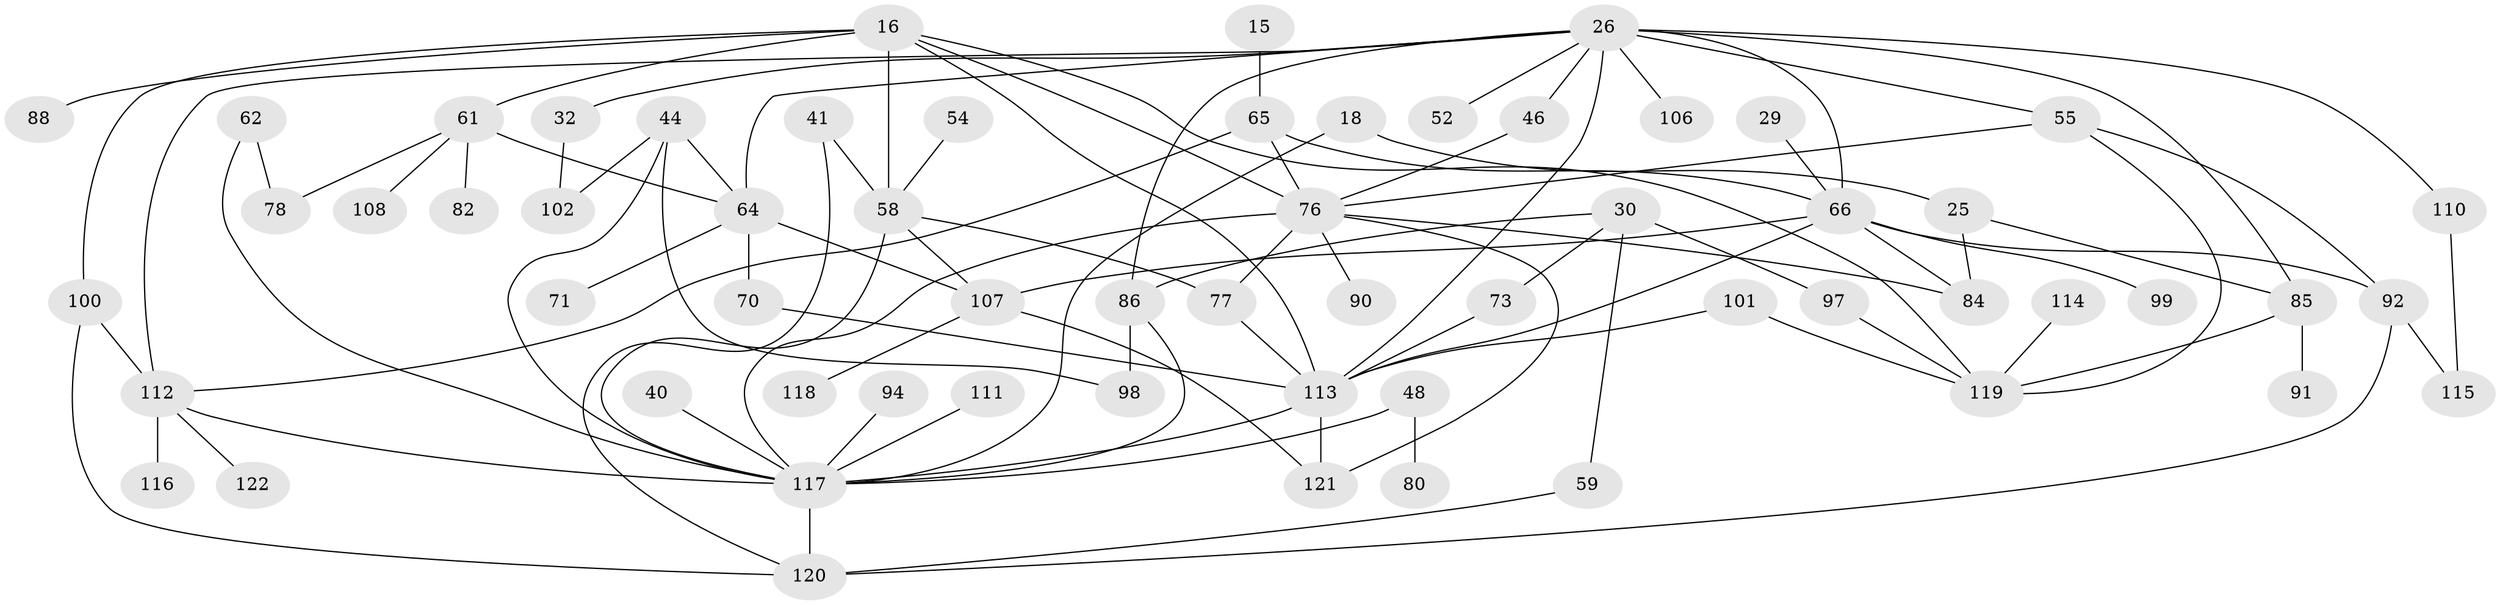 // original degree distribution, {6: 0.00819672131147541, 5: 0.06557377049180328, 4: 0.12295081967213115, 7: 0.03278688524590164, 3: 0.2540983606557377, 1: 0.22131147540983606, 12: 0.00819672131147541, 2: 0.2786885245901639, 8: 0.00819672131147541}
// Generated by graph-tools (version 1.1) at 2025/42/03/09/25 04:42:02]
// undirected, 61 vertices, 96 edges
graph export_dot {
graph [start="1"]
  node [color=gray90,style=filled];
  15;
  16;
  18;
  25 [super="+19"];
  26 [super="+10+17"];
  29;
  30;
  32;
  40;
  41;
  44;
  46 [super="+33"];
  48;
  52;
  54;
  55 [super="+11"];
  58 [super="+24+39"];
  59;
  61 [super="+51+27"];
  62;
  64 [super="+50"];
  65 [super="+2"];
  66 [super="+1+4"];
  70;
  71;
  73;
  76 [super="+72"];
  77 [super="+20"];
  78;
  80;
  82;
  84;
  85 [super="+34+49"];
  86 [super="+14"];
  88;
  90;
  91;
  92 [super="+87"];
  94;
  97;
  98;
  99;
  100 [super="+83+95"];
  101;
  102;
  106;
  107 [super="+68"];
  108;
  110;
  111;
  112 [super="+5+31+57"];
  113 [super="+13+56+74+105"];
  114;
  115;
  116;
  117 [super="+43+8+23+109"];
  118;
  119 [super="+104"];
  120 [super="+75"];
  121 [super="+93"];
  122;
  15 -- 65;
  16 -- 61 [weight=2];
  16 -- 88;
  16 -- 113 [weight=2];
  16 -- 76 [weight=2];
  16 -- 58 [weight=3];
  16 -- 100;
  16 -- 119;
  18 -- 25 [weight=2];
  18 -- 117 [weight=3];
  25 -- 84;
  25 -- 85;
  26 -- 85;
  26 -- 66 [weight=3];
  26 -- 32;
  26 -- 64 [weight=2];
  26 -- 106;
  26 -- 110;
  26 -- 112;
  26 -- 52;
  26 -- 55;
  26 -- 46;
  26 -- 113;
  26 -- 86;
  29 -- 66;
  30 -- 59;
  30 -- 73;
  30 -- 97;
  30 -- 86;
  32 -- 102;
  40 -- 117;
  41 -- 120;
  41 -- 58;
  44 -- 98;
  44 -- 102;
  44 -- 117;
  44 -- 64;
  46 -- 76;
  48 -- 80;
  48 -- 117;
  54 -- 58;
  55 -- 76;
  55 -- 119;
  55 -- 92;
  58 -- 77;
  58 -- 107;
  58 -- 117;
  59 -- 120;
  61 -- 78;
  61 -- 64;
  61 -- 82;
  61 -- 108;
  62 -- 78;
  62 -- 117;
  64 -- 70;
  64 -- 71;
  64 -- 107;
  65 -- 112;
  65 -- 66;
  65 -- 76;
  66 -- 84;
  66 -- 99;
  66 -- 92 [weight=2];
  66 -- 113;
  66 -- 107;
  70 -- 113;
  73 -- 113;
  76 -- 77;
  76 -- 84;
  76 -- 117;
  76 -- 90;
  76 -- 121;
  77 -- 113;
  85 -- 91;
  85 -- 119;
  86 -- 98;
  86 -- 117;
  92 -- 115;
  92 -- 120;
  94 -- 117;
  97 -- 119;
  100 -- 120;
  100 -- 112;
  101 -- 113;
  101 -- 119;
  107 -- 118;
  107 -- 121;
  110 -- 115;
  111 -- 117;
  112 -- 122;
  112 -- 117 [weight=3];
  112 -- 116;
  113 -- 121;
  113 -- 117;
  114 -- 119;
  117 -- 120;
}

